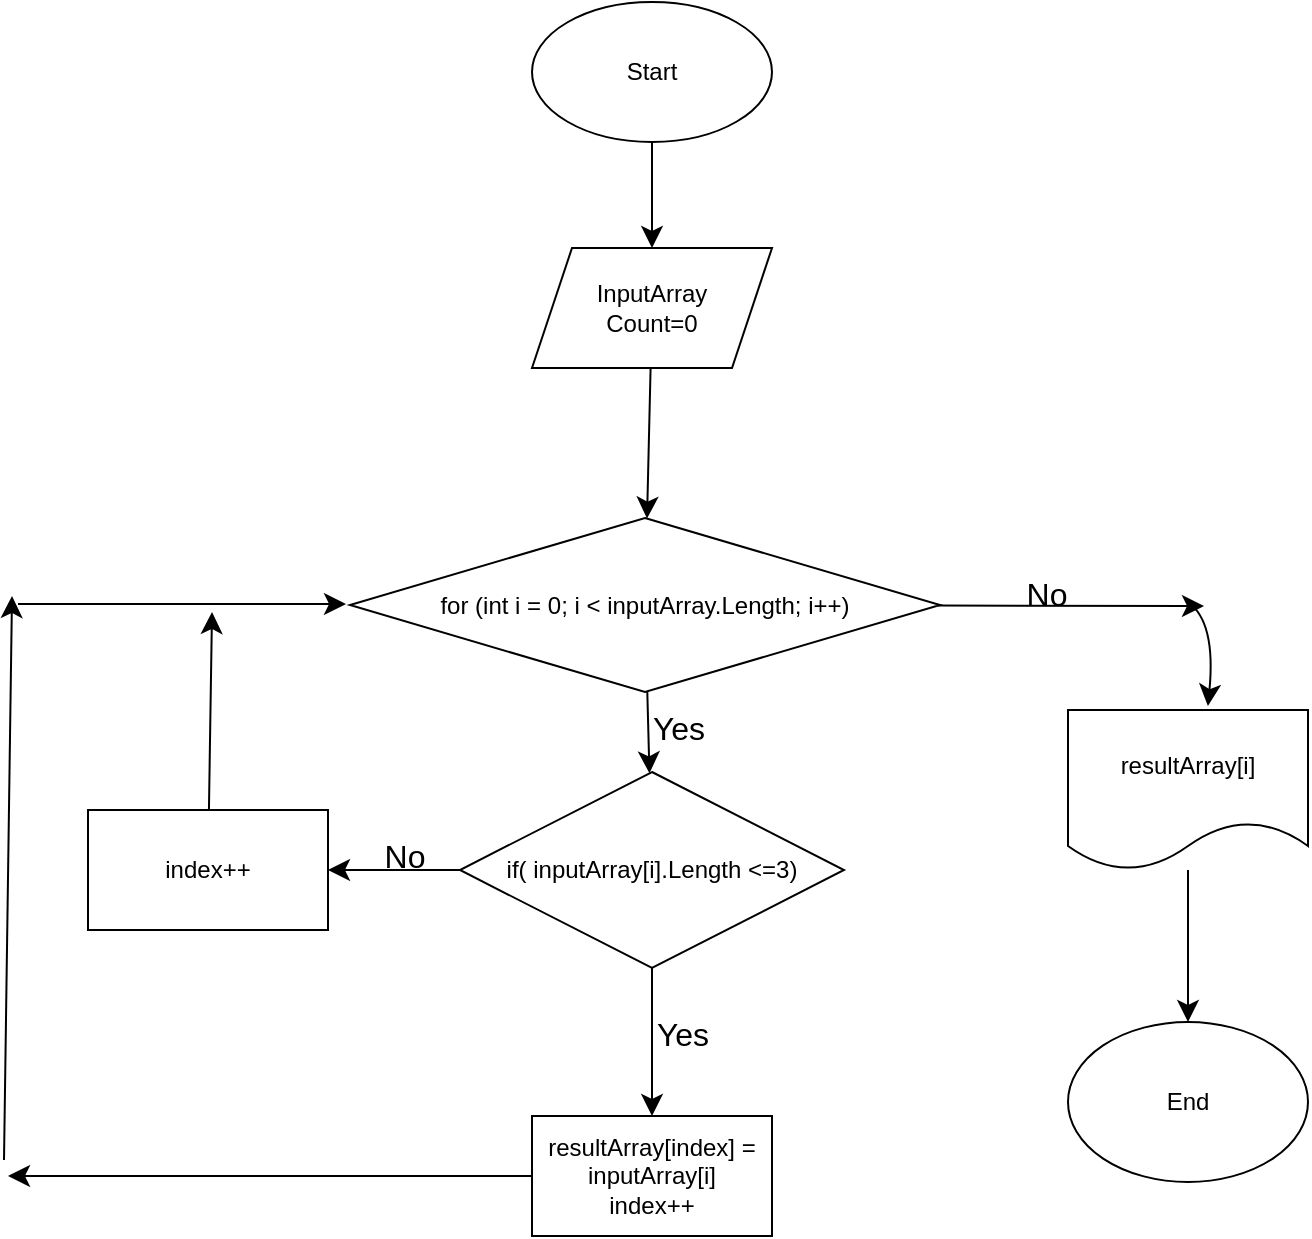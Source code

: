 <mxfile version="24.0.4" type="github">
  <diagram name="Страница — 1" id="0OB4QwQC5n0Iw7WaUsuT">
    <mxGraphModel dx="1936" dy="1479" grid="0" gridSize="10" guides="1" tooltips="1" connect="1" arrows="1" fold="1" page="0" pageScale="1" pageWidth="827" pageHeight="1169" math="0" shadow="0">
      <root>
        <mxCell id="0" />
        <mxCell id="1" parent="0" />
        <mxCell id="T1vWsJnUSZiWMTGMldm9-8" value="" style="edgeStyle=none;curved=1;rounded=0;orthogonalLoop=1;jettySize=auto;html=1;fontSize=12;startSize=8;endSize=8;" edge="1" parent="1" source="T1vWsJnUSZiWMTGMldm9-1" target="T1vWsJnUSZiWMTGMldm9-2">
          <mxGeometry relative="1" as="geometry" />
        </mxCell>
        <mxCell id="T1vWsJnUSZiWMTGMldm9-1" value="Start" style="ellipse;whiteSpace=wrap;html=1;" vertex="1" parent="1">
          <mxGeometry x="144" y="-217" width="120" height="70" as="geometry" />
        </mxCell>
        <mxCell id="T1vWsJnUSZiWMTGMldm9-9" value="" style="edgeStyle=none;curved=1;rounded=0;orthogonalLoop=1;jettySize=auto;html=1;fontSize=12;startSize=8;endSize=8;" edge="1" parent="1" source="T1vWsJnUSZiWMTGMldm9-2" target="T1vWsJnUSZiWMTGMldm9-3">
          <mxGeometry relative="1" as="geometry" />
        </mxCell>
        <mxCell id="T1vWsJnUSZiWMTGMldm9-2" value="InputArray&lt;div&gt;Count=0&lt;/div&gt;" style="shape=parallelogram;perimeter=parallelogramPerimeter;whiteSpace=wrap;html=1;fixedSize=1;" vertex="1" parent="1">
          <mxGeometry x="144" y="-94" width="120" height="60" as="geometry" />
        </mxCell>
        <mxCell id="T1vWsJnUSZiWMTGMldm9-10" value="" style="edgeStyle=none;curved=1;rounded=0;orthogonalLoop=1;jettySize=auto;html=1;fontSize=12;startSize=8;endSize=8;" edge="1" parent="1" source="T1vWsJnUSZiWMTGMldm9-3" target="T1vWsJnUSZiWMTGMldm9-4">
          <mxGeometry relative="1" as="geometry" />
        </mxCell>
        <mxCell id="T1vWsJnUSZiWMTGMldm9-20" style="edgeStyle=none;curved=1;rounded=0;orthogonalLoop=1;jettySize=auto;html=1;fontSize=12;startSize=8;endSize=8;" edge="1" parent="1" source="T1vWsJnUSZiWMTGMldm9-3">
          <mxGeometry relative="1" as="geometry">
            <mxPoint x="480" y="85" as="targetPoint" />
          </mxGeometry>
        </mxCell>
        <mxCell id="T1vWsJnUSZiWMTGMldm9-3" value="for (int i = 0; i &amp;lt; inputArray.Length; i++)" style="rhombus;whiteSpace=wrap;html=1;" vertex="1" parent="1">
          <mxGeometry x="53" y="41" width="295" height="87" as="geometry" />
        </mxCell>
        <mxCell id="T1vWsJnUSZiWMTGMldm9-11" value="" style="edgeStyle=none;curved=1;rounded=0;orthogonalLoop=1;jettySize=auto;html=1;fontSize=12;startSize=8;endSize=8;" edge="1" parent="1" source="T1vWsJnUSZiWMTGMldm9-4" target="T1vWsJnUSZiWMTGMldm9-7">
          <mxGeometry relative="1" as="geometry" />
        </mxCell>
        <mxCell id="T1vWsJnUSZiWMTGMldm9-13" value="" style="edgeStyle=none;curved=1;rounded=0;orthogonalLoop=1;jettySize=auto;html=1;fontSize=12;startSize=8;endSize=8;" edge="1" parent="1" source="T1vWsJnUSZiWMTGMldm9-4" target="T1vWsJnUSZiWMTGMldm9-12">
          <mxGeometry relative="1" as="geometry" />
        </mxCell>
        <mxCell id="T1vWsJnUSZiWMTGMldm9-4" value="if( inputArray[i].Length &amp;lt;=3)" style="rhombus;whiteSpace=wrap;html=1;" vertex="1" parent="1">
          <mxGeometry x="108" y="168" width="192" height="98" as="geometry" />
        </mxCell>
        <mxCell id="T1vWsJnUSZiWMTGMldm9-22" style="edgeStyle=none;curved=1;rounded=0;orthogonalLoop=1;jettySize=auto;html=1;fontSize=12;startSize=8;endSize=8;" edge="1" parent="1" source="T1vWsJnUSZiWMTGMldm9-5" target="T1vWsJnUSZiWMTGMldm9-6">
          <mxGeometry relative="1" as="geometry" />
        </mxCell>
        <mxCell id="T1vWsJnUSZiWMTGMldm9-5" value="resultArray[i]" style="shape=document;whiteSpace=wrap;html=1;boundedLbl=1;" vertex="1" parent="1">
          <mxGeometry x="412" y="137" width="120" height="80" as="geometry" />
        </mxCell>
        <mxCell id="T1vWsJnUSZiWMTGMldm9-6" value="End" style="ellipse;whiteSpace=wrap;html=1;" vertex="1" parent="1">
          <mxGeometry x="412" y="293" width="120" height="80" as="geometry" />
        </mxCell>
        <mxCell id="T1vWsJnUSZiWMTGMldm9-16" style="edgeStyle=none;curved=1;rounded=0;orthogonalLoop=1;jettySize=auto;html=1;fontSize=12;startSize=8;endSize=8;" edge="1" parent="1" source="T1vWsJnUSZiWMTGMldm9-7">
          <mxGeometry relative="1" as="geometry">
            <mxPoint x="-118" y="370" as="targetPoint" />
          </mxGeometry>
        </mxCell>
        <mxCell id="T1vWsJnUSZiWMTGMldm9-7" value="resultArray[index] = inputArray[i]&lt;div&gt;index++&lt;/div&gt;" style="rounded=0;whiteSpace=wrap;html=1;" vertex="1" parent="1">
          <mxGeometry x="144" y="340" width="120" height="60" as="geometry" />
        </mxCell>
        <mxCell id="T1vWsJnUSZiWMTGMldm9-18" style="edgeStyle=none;curved=1;rounded=0;orthogonalLoop=1;jettySize=auto;html=1;fontSize=12;startSize=8;endSize=8;" edge="1" parent="1" source="T1vWsJnUSZiWMTGMldm9-12">
          <mxGeometry relative="1" as="geometry">
            <mxPoint x="-16" y="88" as="targetPoint" />
          </mxGeometry>
        </mxCell>
        <mxCell id="T1vWsJnUSZiWMTGMldm9-12" value="index++" style="rounded=0;whiteSpace=wrap;html=1;" vertex="1" parent="1">
          <mxGeometry x="-78" y="187" width="120" height="60" as="geometry" />
        </mxCell>
        <mxCell id="T1vWsJnUSZiWMTGMldm9-14" value="No" style="text;html=1;align=center;verticalAlign=middle;resizable=0;points=[];autosize=1;strokeColor=none;fillColor=none;fontSize=16;" vertex="1" parent="1">
          <mxGeometry x="60.5" y="194.5" width="38" height="31" as="geometry" />
        </mxCell>
        <mxCell id="T1vWsJnUSZiWMTGMldm9-17" value="" style="edgeStyle=none;orthogonalLoop=1;jettySize=auto;html=1;rounded=0;fontSize=12;startSize=8;endSize=8;curved=1;" edge="1" parent="1">
          <mxGeometry width="140" relative="1" as="geometry">
            <mxPoint x="-120" y="362" as="sourcePoint" />
            <mxPoint x="-116" y="80" as="targetPoint" />
            <Array as="points" />
          </mxGeometry>
        </mxCell>
        <mxCell id="T1vWsJnUSZiWMTGMldm9-19" value="" style="edgeStyle=none;orthogonalLoop=1;jettySize=auto;html=1;rounded=0;fontSize=12;startSize=8;endSize=8;curved=1;" edge="1" parent="1">
          <mxGeometry width="140" relative="1" as="geometry">
            <mxPoint x="-113" y="84" as="sourcePoint" />
            <mxPoint x="51" y="84" as="targetPoint" />
            <Array as="points" />
          </mxGeometry>
        </mxCell>
        <mxCell id="T1vWsJnUSZiWMTGMldm9-21" value="" style="edgeStyle=none;orthogonalLoop=1;jettySize=auto;html=1;rounded=0;fontSize=12;startSize=8;endSize=8;curved=1;entryX=0.583;entryY=-0.025;entryDx=0;entryDy=0;entryPerimeter=0;" edge="1" parent="1" target="T1vWsJnUSZiWMTGMldm9-5">
          <mxGeometry width="140" relative="1" as="geometry">
            <mxPoint x="472" y="83" as="sourcePoint" />
            <mxPoint x="544" y="93" as="targetPoint" />
            <Array as="points">
              <mxPoint x="486" y="93" />
            </Array>
          </mxGeometry>
        </mxCell>
        <mxCell id="T1vWsJnUSZiWMTGMldm9-23" value="Yes" style="text;html=1;align=center;verticalAlign=middle;resizable=0;points=[];autosize=1;strokeColor=none;fillColor=none;fontSize=16;" vertex="1" parent="1">
          <mxGeometry x="194.5" y="130.5" width="44" height="31" as="geometry" />
        </mxCell>
        <mxCell id="T1vWsJnUSZiWMTGMldm9-24" value="No" style="text;html=1;align=center;verticalAlign=middle;resizable=0;points=[];autosize=1;strokeColor=none;fillColor=none;fontSize=16;" vertex="1" parent="1">
          <mxGeometry x="381.5" y="63.5" width="38" height="31" as="geometry" />
        </mxCell>
        <mxCell id="T1vWsJnUSZiWMTGMldm9-25" value="Yes" style="text;html=1;align=center;verticalAlign=middle;resizable=0;points=[];autosize=1;strokeColor=none;fillColor=none;fontSize=16;" vertex="1" parent="1">
          <mxGeometry x="196.5" y="283.5" width="44" height="31" as="geometry" />
        </mxCell>
      </root>
    </mxGraphModel>
  </diagram>
</mxfile>
